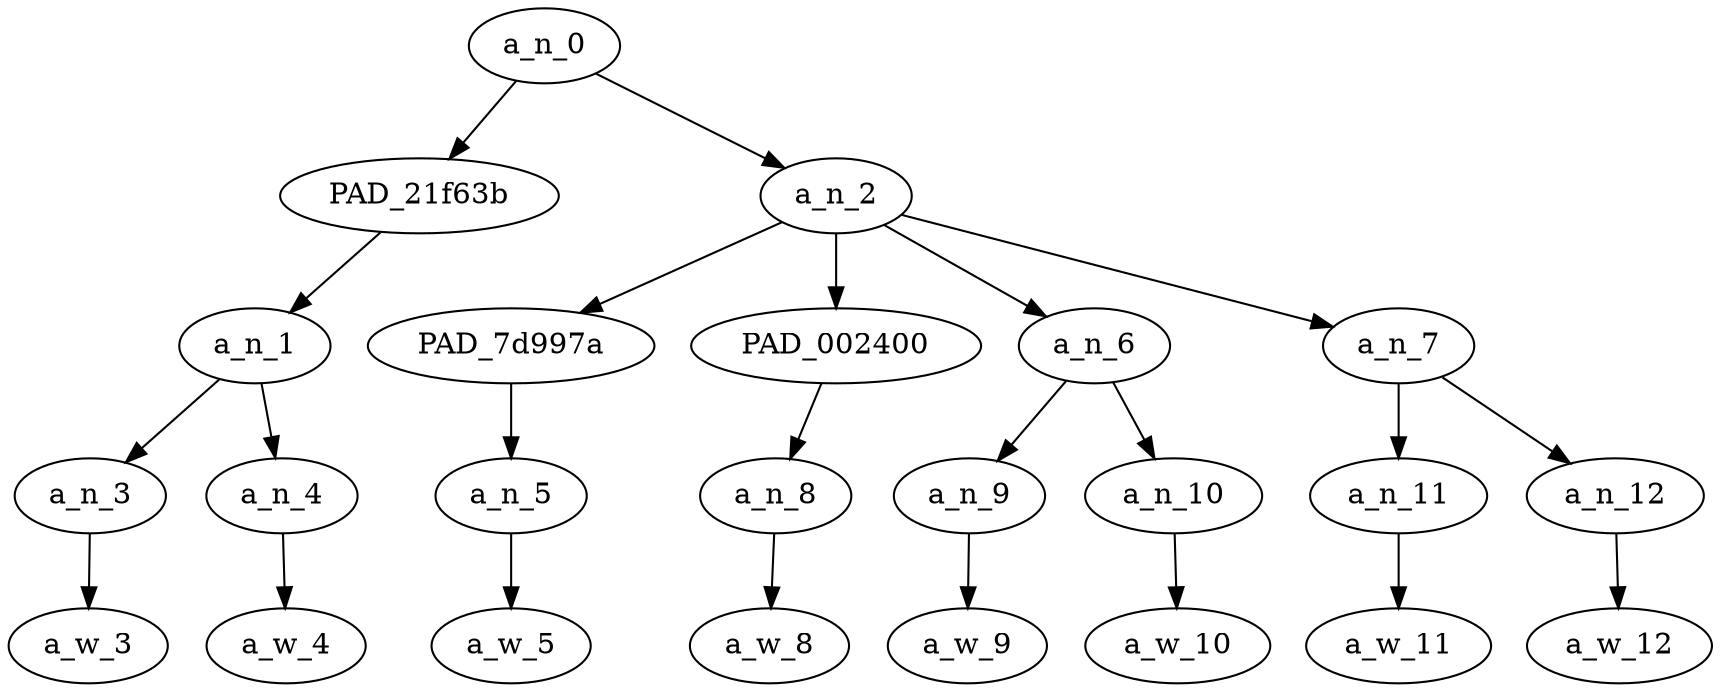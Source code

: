 strict digraph "" {
	a_n_0	[div_dir=1,
		index=0,
		level=4,
		pos="2.5,4!",
		text_span="[0, 1, 2, 3, 4, 5, 6, 7]",
		value=0.99999999];
	PAD_21f63b	[div_dir=1,
		index=0,
		level=3,
		pos="0.5,3!",
		text_span="[0, 1]",
		value=0.31854125];
	a_n_0 -> PAD_21f63b;
	a_n_2	[div_dir=1,
		index=1,
		level=3,
		pos="4.5,3!",
		text_span="[2, 3, 4, 5, 6, 7]",
		value=0.68063794];
	a_n_0 -> a_n_2;
	a_n_1	[div_dir=1,
		index=0,
		level=2,
		pos="0.5,2!",
		text_span="[0, 1]",
		value=0.31854125];
	PAD_21f63b -> a_n_1;
	a_n_3	[div_dir=1,
		index=0,
		level=1,
		pos="0.0,1!",
		text_span="[0]",
		value=0.07475712];
	a_n_1 -> a_n_3;
	a_n_4	[div_dir=1,
		index=1,
		level=1,
		pos="1.0,1!",
		text_span="[1]",
		value=0.24349366];
	a_n_1 -> a_n_4;
	a_w_3	[div_dir=0,
		index=0,
		level=0,
		pos="0,0!",
		text_span="[0]",
		value=kim];
	a_n_3 -> a_w_3;
	a_w_4	[div_dir=0,
		index=1,
		level=0,
		pos="1,0!",
		text_span="[1]",
		value=kardashian];
	a_n_4 -> a_w_4;
	PAD_7d997a	[div_dir=-1,
		index=1,
		level=2,
		pos="2.0,2!",
		text_span="[2]",
		value=0.04570263];
	a_n_2 -> PAD_7d997a;
	PAD_002400	[div_dir=1,
		index=4,
		level=2,
		pos="7.0,2!",
		text_span="[7]",
		value=0.07475945];
	a_n_2 -> PAD_002400;
	a_n_6	[div_dir=1,
		index=2,
		level=2,
		pos="3.5,2!",
		text_span="[3, 4]",
		value=0.45981914];
	a_n_2 -> a_n_6;
	a_n_7	[div_dir=1,
		index=3,
		level=2,
		pos="5.5,2!",
		text_span="[5, 6]",
		value=0.09953801];
	a_n_2 -> a_n_7;
	a_n_5	[div_dir=-1,
		index=2,
		level=1,
		pos="2.0,1!",
		text_span="[2]",
		value=0.04570263];
	PAD_7d997a -> a_n_5;
	a_w_5	[div_dir=0,
		index=2,
		level=0,
		pos="2,0!",
		text_span="[2]",
		value=is];
	a_n_5 -> a_w_5;
	a_n_8	[div_dir=1,
		index=7,
		level=1,
		pos="7.0,1!",
		text_span="[7]",
		value=0.07475945];
	PAD_002400 -> a_n_8;
	a_w_8	[div_dir=0,
		index=7,
		level=0,
		pos="7,0!",
		text_span="[7]",
		value=anyway];
	a_n_8 -> a_w_8;
	a_n_9	[div_dir=-1,
		index=3,
		level=1,
		pos="3.0,1!",
		text_span="[3]",
		value=0.05255404];
	a_n_6 -> a_n_9;
	a_n_10	[div_dir=1,
		index=4,
		level=1,
		pos="4.0,1!",
		text_span="[4]",
		value=0.40629644];
	a_n_6 -> a_n_10;
	a_w_9	[div_dir=0,
		index=3,
		level=0,
		pos="3,0!",
		text_span="[3]",
		value=a];
	a_n_9 -> a_w_9;
	a_w_10	[div_dir=0,
		index=4,
		level=0,
		pos="4,0!",
		text_span="[4]",
		value=negress];
	a_n_10 -> a_w_10;
	a_n_11	[div_dir=1,
		index=5,
		level=1,
		pos="5.0,1!",
		text_span="[5]",
		value=0.04150206];
	a_n_7 -> a_n_11;
	a_n_12	[div_dir=1,
		index=6,
		level=1,
		pos="6.0,1!",
		text_span="[6]",
		value=0.05770626];
	a_n_7 -> a_n_12;
	a_w_11	[div_dir=0,
		index=5,
		level=0,
		pos="5,0!",
		text_span="[5]",
		value=by];
	a_n_11 -> a_w_11;
	a_w_12	[div_dir=0,
		index=6,
		level=0,
		pos="6,0!",
		text_span="[6]",
		value=now];
	a_n_12 -> a_w_12;
}
